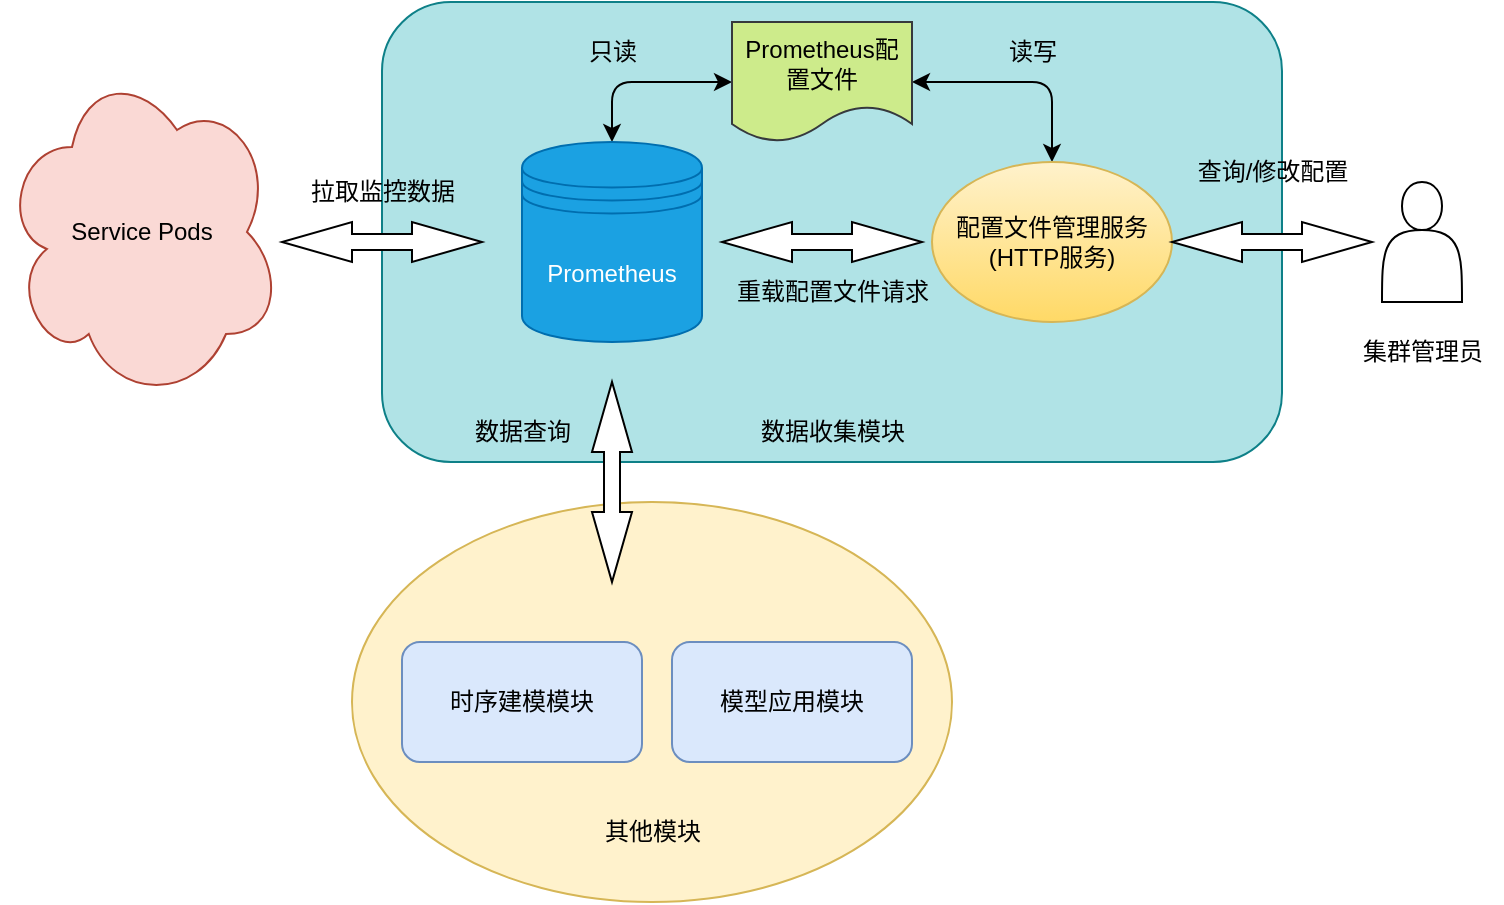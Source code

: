 <mxfile>
    <diagram id="gU8v1DyOsQetkBNwnoig" name="第 1 页">
        <mxGraphModel dx="1041" dy="588" grid="1" gridSize="10" guides="1" tooltips="1" connect="1" arrows="1" fold="1" page="1" pageScale="1" pageWidth="1169" pageHeight="827" math="0" shadow="0">
            <root>
                <mxCell id="0"/>
                <mxCell id="1" parent="0"/>
                <mxCell id="3" value="" style="rounded=1;whiteSpace=wrap;html=1;fillColor=#b0e3e6;strokeColor=#0e8088;" vertex="1" parent="1">
                    <mxGeometry x="260" y="140" width="450" height="230" as="geometry"/>
                </mxCell>
                <mxCell id="15" style="edgeStyle=orthogonalEdgeStyle;elbow=vertical;html=1;exitX=0.5;exitY=0;exitDx=0;exitDy=0;strokeColor=#000000;fontColor=#000000;startArrow=classic;startFill=1;" edge="1" parent="1" source="2" target="7">
                    <mxGeometry relative="1" as="geometry"/>
                </mxCell>
                <mxCell id="2" value="Prometheus" style="shape=datastore;whiteSpace=wrap;html=1;fillColor=#1ba1e2;fontColor=#ffffff;strokeColor=#006EAF;" vertex="1" parent="1">
                    <mxGeometry x="330" y="210" width="90" height="100" as="geometry"/>
                </mxCell>
                <mxCell id="4" value="&lt;font color=&quot;#000000&quot;&gt;数据收集模块&lt;/font&gt;" style="text;html=1;align=center;verticalAlign=middle;resizable=0;points=[];autosize=1;strokeColor=none;fillColor=none;" vertex="1" parent="1">
                    <mxGeometry x="435" y="340" width="100" height="30" as="geometry"/>
                </mxCell>
                <mxCell id="18" style="edgeStyle=orthogonalEdgeStyle;html=1;exitX=0.5;exitY=0;exitDx=0;exitDy=0;entryX=1;entryY=0.5;entryDx=0;entryDy=0;strokeColor=#000000;fontColor=#000000;startArrow=classic;startFill=1;elbow=vertical;" edge="1" parent="1" source="5" target="7">
                    <mxGeometry relative="1" as="geometry"/>
                </mxCell>
                <mxCell id="5" value="&lt;font color=&quot;#000000&quot;&gt;配置文件管理服务(HTTP服务)&lt;/font&gt;" style="ellipse;whiteSpace=wrap;html=1;fillColor=#fff2cc;gradientColor=#ffd966;strokeColor=#d6b656;" vertex="1" parent="1">
                    <mxGeometry x="535" y="220" width="120" height="80" as="geometry"/>
                </mxCell>
                <mxCell id="6" value="" style="html=1;shadow=0;dashed=0;align=center;verticalAlign=middle;shape=mxgraph.arrows2.twoWayArrow;dy=0.6;dx=35;fontColor=#000000;" vertex="1" parent="1">
                    <mxGeometry x="430" y="250" width="100" height="20" as="geometry"/>
                </mxCell>
                <mxCell id="7" value="&lt;font color=&quot;#000000&quot;&gt;Prometheus配置文件&lt;/font&gt;" style="shape=document;whiteSpace=wrap;html=1;boundedLbl=1;fillColor=#cdeb8b;strokeColor=#36393d;" vertex="1" parent="1">
                    <mxGeometry x="435" y="150" width="90" height="60" as="geometry"/>
                </mxCell>
                <mxCell id="8" value="重载配置文件请求" style="text;html=1;align=center;verticalAlign=middle;resizable=0;points=[];autosize=1;strokeColor=none;fillColor=none;fontColor=#000000;" vertex="1" parent="1">
                    <mxGeometry x="425" y="270" width="120" height="30" as="geometry"/>
                </mxCell>
                <mxCell id="9" value="" style="shape=actor;whiteSpace=wrap;html=1;fontColor=#000000;" vertex="1" parent="1">
                    <mxGeometry x="760" y="230" width="40" height="60" as="geometry"/>
                </mxCell>
                <mxCell id="10" value="集群管理员" style="text;html=1;align=center;verticalAlign=middle;resizable=0;points=[];autosize=1;strokeColor=none;fillColor=none;fontColor=#000000;" vertex="1" parent="1">
                    <mxGeometry x="740" y="300" width="80" height="30" as="geometry"/>
                </mxCell>
                <mxCell id="11" value="" style="html=1;shadow=0;dashed=0;align=center;verticalAlign=middle;shape=mxgraph.arrows2.twoWayArrow;dy=0.6;dx=35;fontColor=#000000;" vertex="1" parent="1">
                    <mxGeometry x="655" y="250" width="100" height="20" as="geometry"/>
                </mxCell>
                <mxCell id="12" value="查询/修改配置" style="text;html=1;align=center;verticalAlign=middle;resizable=0;points=[];autosize=1;strokeColor=none;fillColor=none;fontColor=#000000;" vertex="1" parent="1">
                    <mxGeometry x="655" y="210" width="100" height="30" as="geometry"/>
                </mxCell>
                <mxCell id="17" value="只读" style="text;html=1;align=center;verticalAlign=middle;resizable=0;points=[];autosize=1;strokeColor=none;fillColor=none;fontColor=#000000;" vertex="1" parent="1">
                    <mxGeometry x="350" y="150" width="50" height="30" as="geometry"/>
                </mxCell>
                <mxCell id="19" value="读写" style="text;html=1;align=center;verticalAlign=middle;resizable=0;points=[];autosize=1;strokeColor=none;fillColor=none;fontColor=#000000;" vertex="1" parent="1">
                    <mxGeometry x="559.5" y="150" width="50" height="30" as="geometry"/>
                </mxCell>
                <mxCell id="21" value="&lt;font color=&quot;#000000&quot;&gt;Service Pods&lt;/font&gt;" style="ellipse;shape=cloud;whiteSpace=wrap;html=1;fillColor=#fad9d5;strokeColor=#ae4132;" vertex="1" parent="1">
                    <mxGeometry x="70" y="170" width="140" height="170" as="geometry"/>
                </mxCell>
                <mxCell id="22" value="" style="html=1;shadow=0;dashed=0;align=center;verticalAlign=middle;shape=mxgraph.arrows2.twoWayArrow;dy=0.6;dx=35;fontColor=#000000;" vertex="1" parent="1">
                    <mxGeometry x="210" y="250" width="100" height="20" as="geometry"/>
                </mxCell>
                <mxCell id="23" value="拉取监控数据" style="text;html=1;align=center;verticalAlign=middle;resizable=0;points=[];autosize=1;strokeColor=none;fillColor=none;fontColor=#000000;" vertex="1" parent="1">
                    <mxGeometry x="210" y="220" width="100" height="30" as="geometry"/>
                </mxCell>
                <mxCell id="26" value="" style="ellipse;whiteSpace=wrap;html=1;fillColor=#fff2cc;strokeColor=#d6b656;" vertex="1" parent="1">
                    <mxGeometry x="245" y="390" width="300" height="200" as="geometry"/>
                </mxCell>
                <mxCell id="24" value="&lt;font color=&quot;#000000&quot;&gt;时序建模模块&lt;/font&gt;" style="rounded=1;whiteSpace=wrap;html=1;fillColor=#dae8fc;strokeColor=#6c8ebf;" vertex="1" parent="1">
                    <mxGeometry x="270" y="460" width="120" height="60" as="geometry"/>
                </mxCell>
                <mxCell id="25" value="&lt;font color=&quot;#000000&quot;&gt;模型应用模块&lt;/font&gt;" style="rounded=1;whiteSpace=wrap;html=1;fillColor=#dae8fc;strokeColor=#6c8ebf;" vertex="1" parent="1">
                    <mxGeometry x="405" y="460" width="120" height="60" as="geometry"/>
                </mxCell>
                <mxCell id="27" value="其他模块" style="text;html=1;align=center;verticalAlign=middle;resizable=0;points=[];autosize=1;strokeColor=none;fillColor=none;fontColor=#000000;" vertex="1" parent="1">
                    <mxGeometry x="360" y="540" width="70" height="30" as="geometry"/>
                </mxCell>
                <mxCell id="28" value="" style="html=1;shadow=0;dashed=0;align=center;verticalAlign=middle;shape=mxgraph.arrows2.twoWayArrow;dy=0.6;dx=35;fontColor=#000000;rotation=90;" vertex="1" parent="1">
                    <mxGeometry x="325" y="370" width="100" height="20" as="geometry"/>
                </mxCell>
                <mxCell id="29" value="数据查询" style="text;html=1;align=center;verticalAlign=middle;resizable=0;points=[];autosize=1;strokeColor=none;fillColor=none;fontColor=#000000;" vertex="1" parent="1">
                    <mxGeometry x="295" y="340" width="70" height="30" as="geometry"/>
                </mxCell>
            </root>
        </mxGraphModel>
    </diagram>
</mxfile>